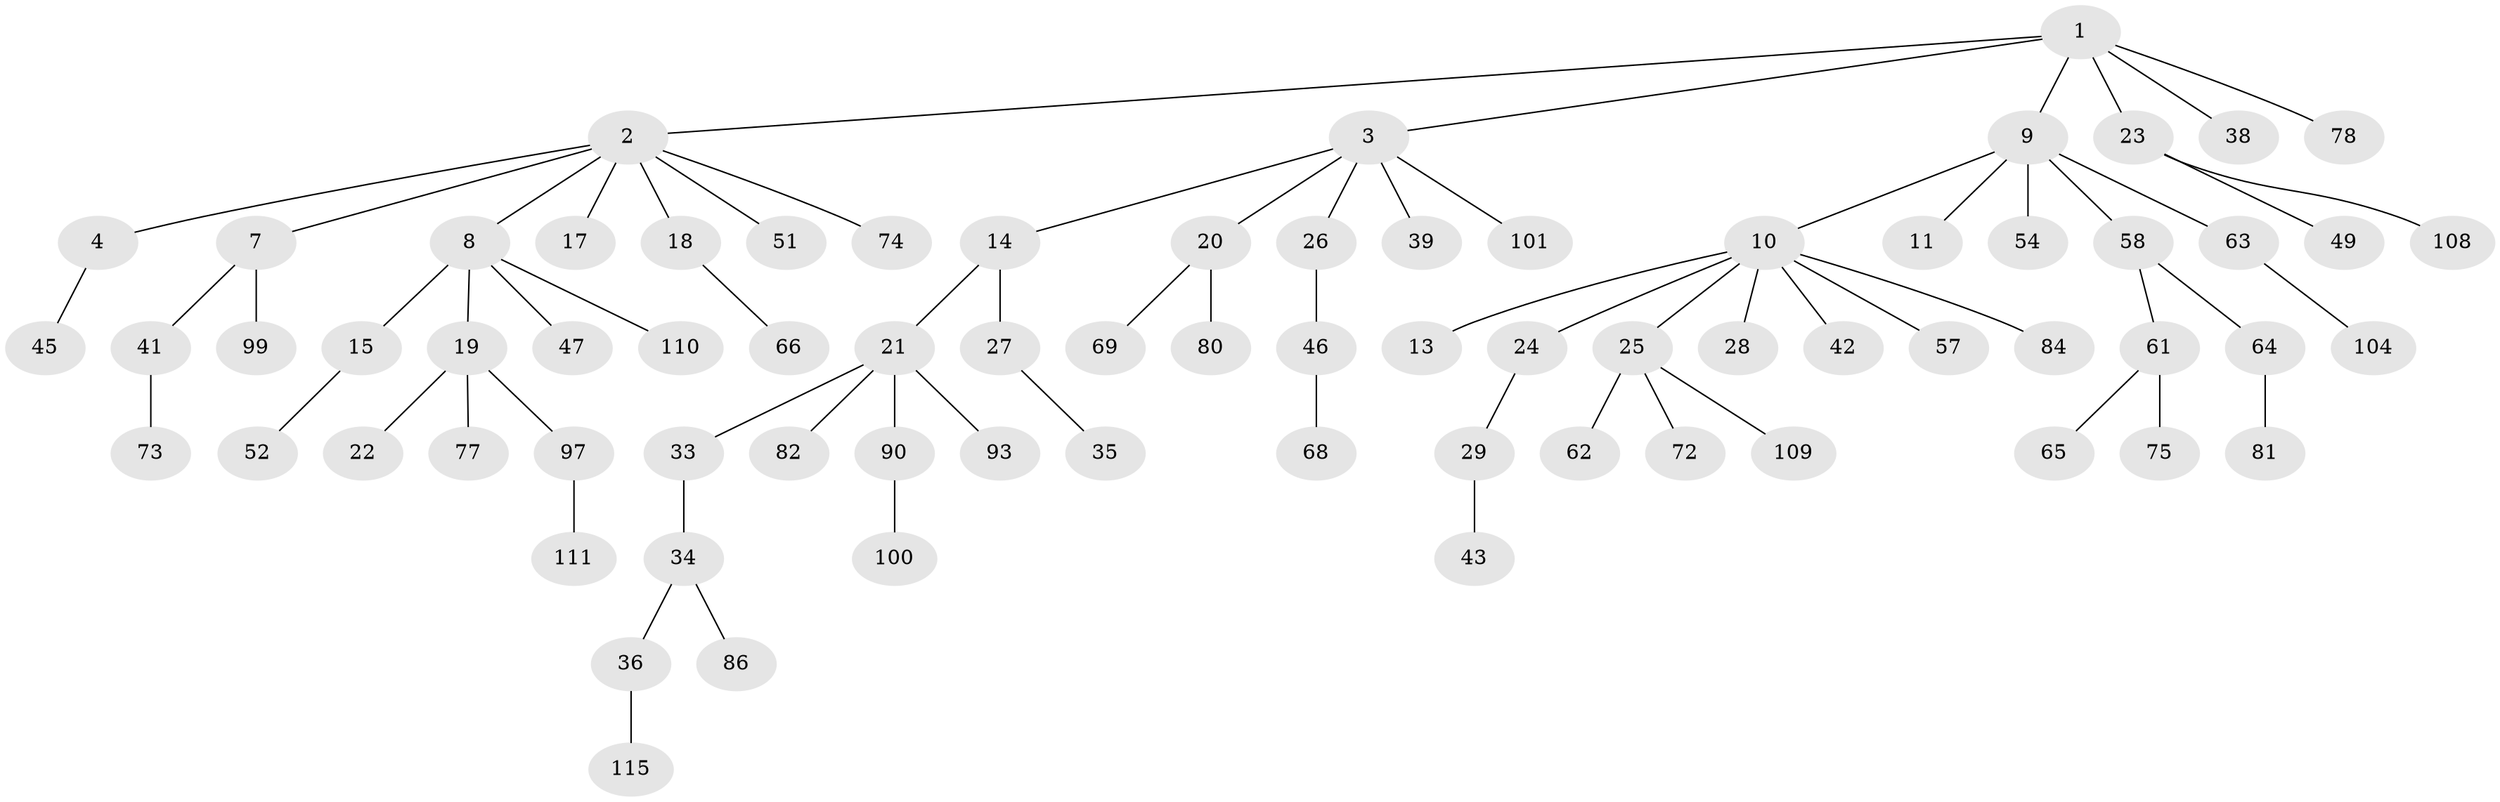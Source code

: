 // Generated by graph-tools (version 1.1) at 2025/52/02/27/25 19:52:13]
// undirected, 74 vertices, 73 edges
graph export_dot {
graph [start="1"]
  node [color=gray90,style=filled];
  1 [super="+31"];
  2 [super="+6"];
  3 [super="+32"];
  4 [super="+5"];
  7 [super="+85"];
  8 [super="+12"];
  9 [super="+67"];
  10 [super="+16"];
  11;
  13 [super="+103"];
  14 [super="+79"];
  15 [super="+44"];
  17 [super="+106"];
  18 [super="+60"];
  19 [super="+55"];
  20 [super="+40"];
  21 [super="+30"];
  22;
  23 [super="+70"];
  24 [super="+88"];
  25 [super="+50"];
  26 [super="+95"];
  27;
  28;
  29 [super="+113"];
  33 [super="+59"];
  34 [super="+37"];
  35 [super="+91"];
  36 [super="+114"];
  38 [super="+48"];
  39;
  41;
  42;
  43 [super="+53"];
  45 [super="+89"];
  46;
  47 [super="+56"];
  49;
  51 [super="+107"];
  52;
  54;
  57;
  58;
  61 [super="+98"];
  62;
  63 [super="+71"];
  64 [super="+76"];
  65 [super="+94"];
  66;
  68 [super="+105"];
  69;
  72;
  73 [super="+87"];
  74;
  75;
  77 [super="+112"];
  78 [super="+83"];
  80;
  81;
  82;
  84;
  86 [super="+92"];
  90 [super="+96"];
  93;
  97 [super="+102"];
  99;
  100;
  101;
  104;
  108;
  109;
  110;
  111;
  115;
  1 -- 2;
  1 -- 3;
  1 -- 9;
  1 -- 23;
  1 -- 38;
  1 -- 78;
  2 -- 4;
  2 -- 7;
  2 -- 51;
  2 -- 74;
  2 -- 8;
  2 -- 17;
  2 -- 18;
  3 -- 14;
  3 -- 20;
  3 -- 26;
  3 -- 39;
  3 -- 101;
  4 -- 45;
  7 -- 41;
  7 -- 99;
  8 -- 47;
  8 -- 19;
  8 -- 110;
  8 -- 15;
  9 -- 10;
  9 -- 11;
  9 -- 54;
  9 -- 58;
  9 -- 63;
  10 -- 13;
  10 -- 24;
  10 -- 25;
  10 -- 28;
  10 -- 57;
  10 -- 84;
  10 -- 42;
  14 -- 21;
  14 -- 27;
  15 -- 52;
  18 -- 66;
  19 -- 22;
  19 -- 77;
  19 -- 97;
  20 -- 80;
  20 -- 69;
  21 -- 33;
  21 -- 90;
  21 -- 93;
  21 -- 82;
  23 -- 49;
  23 -- 108;
  24 -- 29;
  25 -- 109;
  25 -- 72;
  25 -- 62;
  26 -- 46;
  27 -- 35;
  29 -- 43;
  33 -- 34;
  34 -- 36;
  34 -- 86;
  36 -- 115;
  41 -- 73;
  46 -- 68;
  58 -- 61;
  58 -- 64;
  61 -- 65;
  61 -- 75;
  63 -- 104;
  64 -- 81;
  90 -- 100;
  97 -- 111;
}

